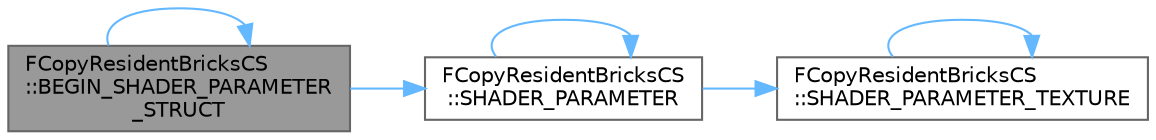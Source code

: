 digraph "FCopyResidentBricksCS::BEGIN_SHADER_PARAMETER_STRUCT"
{
 // INTERACTIVE_SVG=YES
 // LATEX_PDF_SIZE
  bgcolor="transparent";
  edge [fontname=Helvetica,fontsize=10,labelfontname=Helvetica,labelfontsize=10];
  node [fontname=Helvetica,fontsize=10,shape=box,height=0.2,width=0.4];
  rankdir="LR";
  Node1 [id="Node000001",label="FCopyResidentBricksCS\l::BEGIN_SHADER_PARAMETER\l_STRUCT",height=0.2,width=0.4,color="gray40", fillcolor="grey60", style="filled", fontcolor="black",tooltip=" "];
  Node1 -> Node1 [id="edge1_Node000001_Node000001",color="steelblue1",style="solid",tooltip=" "];
  Node1 -> Node2 [id="edge2_Node000001_Node000002",color="steelblue1",style="solid",tooltip=" "];
  Node2 [id="Node000002",label="FCopyResidentBricksCS\l::SHADER_PARAMETER",height=0.2,width=0.4,color="grey40", fillcolor="white", style="filled",URL="$d1/d6b/classFCopyResidentBricksCS.html#a1556a4921d8b9def3ab855d5b46c39fb",tooltip=" "];
  Node2 -> Node2 [id="edge3_Node000002_Node000002",color="steelblue1",style="solid",tooltip=" "];
  Node2 -> Node3 [id="edge4_Node000002_Node000003",color="steelblue1",style="solid",tooltip=" "];
  Node3 [id="Node000003",label="FCopyResidentBricksCS\l::SHADER_PARAMETER_TEXTURE",height=0.2,width=0.4,color="grey40", fillcolor="white", style="filled",URL="$d1/d6b/classFCopyResidentBricksCS.html#aef4c8105a29989d4c8fb34e379a7ff27",tooltip=" "];
  Node3 -> Node3 [id="edge5_Node000003_Node000003",color="steelblue1",style="solid",tooltip=" "];
}
